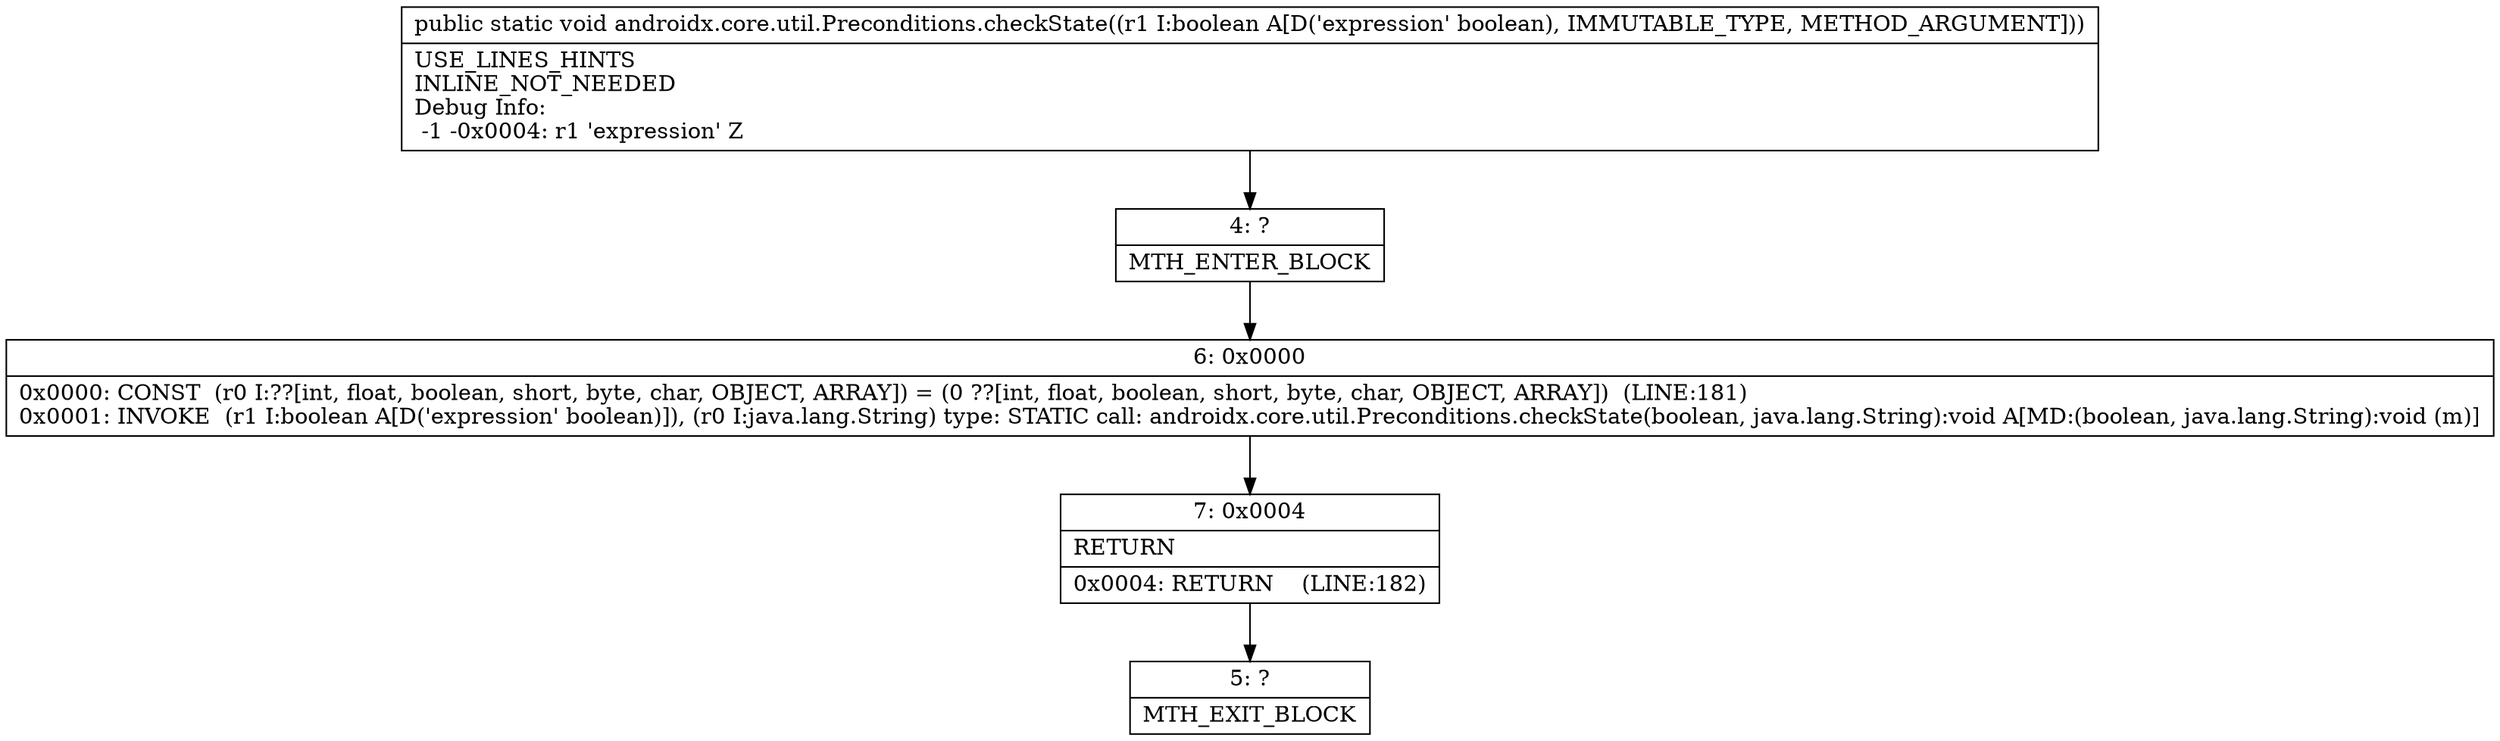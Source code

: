digraph "CFG forandroidx.core.util.Preconditions.checkState(Z)V" {
Node_4 [shape=record,label="{4\:\ ?|MTH_ENTER_BLOCK\l}"];
Node_6 [shape=record,label="{6\:\ 0x0000|0x0000: CONST  (r0 I:??[int, float, boolean, short, byte, char, OBJECT, ARRAY]) = (0 ??[int, float, boolean, short, byte, char, OBJECT, ARRAY])  (LINE:181)\l0x0001: INVOKE  (r1 I:boolean A[D('expression' boolean)]), (r0 I:java.lang.String) type: STATIC call: androidx.core.util.Preconditions.checkState(boolean, java.lang.String):void A[MD:(boolean, java.lang.String):void (m)]\l}"];
Node_7 [shape=record,label="{7\:\ 0x0004|RETURN\l|0x0004: RETURN    (LINE:182)\l}"];
Node_5 [shape=record,label="{5\:\ ?|MTH_EXIT_BLOCK\l}"];
MethodNode[shape=record,label="{public static void androidx.core.util.Preconditions.checkState((r1 I:boolean A[D('expression' boolean), IMMUTABLE_TYPE, METHOD_ARGUMENT]))  | USE_LINES_HINTS\lINLINE_NOT_NEEDED\lDebug Info:\l  \-1 \-0x0004: r1 'expression' Z\l}"];
MethodNode -> Node_4;Node_4 -> Node_6;
Node_6 -> Node_7;
Node_7 -> Node_5;
}

